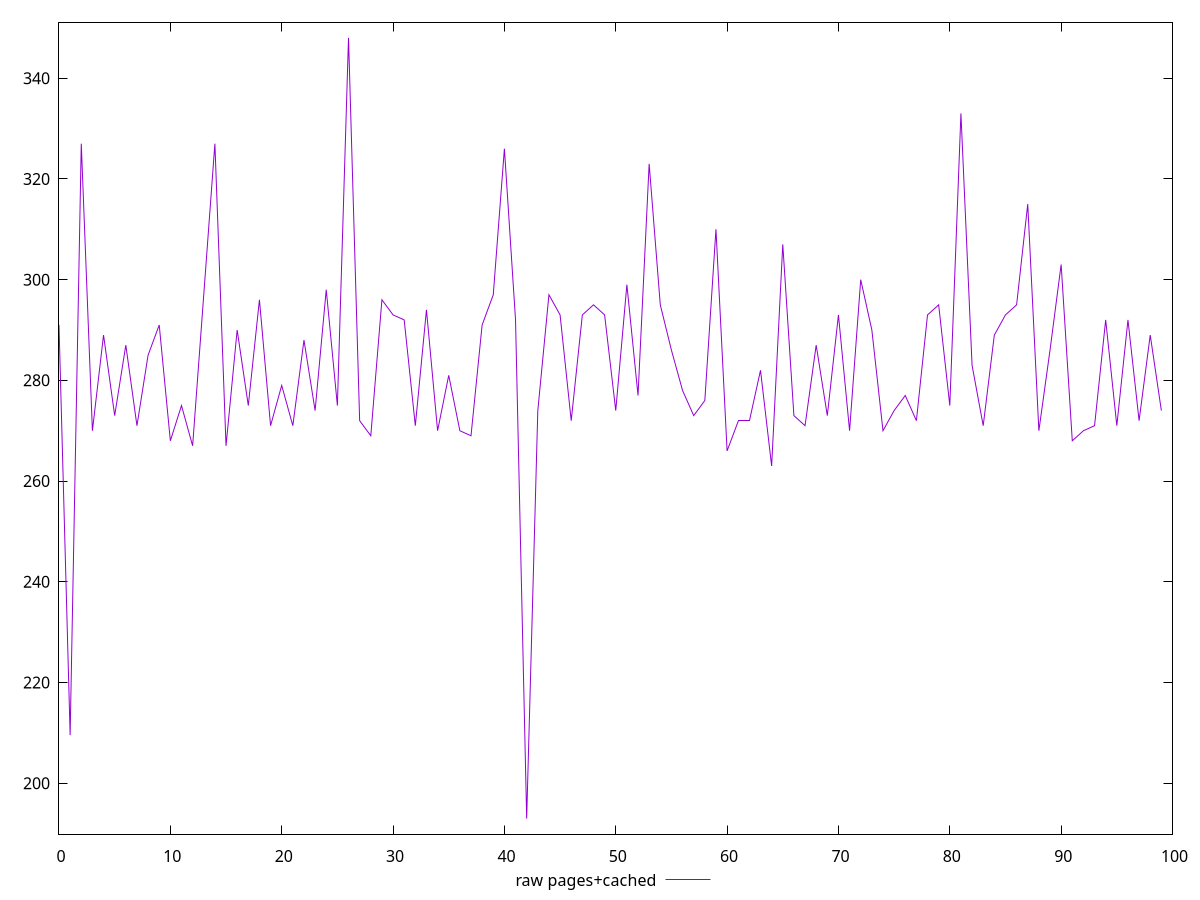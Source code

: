 $_rawPagesCached <<EOF
291
209.5635000000002
327
270
289
272.99999999999727
286.9999999999991
270.9999999999982
284.9999999999991
291
268
274.9999999999991
267
296.9999999999991
326.9999999999982
267
289.9999999999982
274.9999999999982
295.9999999999991
270.9999999999982
278.9999999999991
270.9999999999991
288
274
297.99999999999727
275
348
271.9999999999991
269
296
293
292
271
294
270.0000000000018
281
269.9999999999982
269.0000000000018
291
296.9999999999982
325.9999999999991
291.9999999999982
193.0000000000009
274
297
293.0000000000009
271.9999999999982
293
295
292.9999999999991
273.9999999999982
298.9999999999991
276.9999999999991
323
295
285.9999999999991
277.99999999999727
273
276
309.9999999999991
266
272
271.9999999999991
282
262.99999999999727
306.9999999999982
273.0000000000009
271
287
273
293
270
299.9999999999982
290
270
274
277
272
293.0000000000018
295
274.9999999999982
333
282.9999999999991
270.9999999999982
289
293.0000000000018
294.9999999999991
315
270
286
303
268.0000000000018
269.9999999999982
270.9999999999982
292.0000000000018
271
292.0000000000009
272
288.9999999999991
274
EOF
set key outside below
set terminal pngcairo
set output "report_00005_2020-11-02T22-26-11.212Z/total-blocking-time/pages+cached//raw.png"
set yrange [189.90000000000092:351.09999999999997]
plot $_rawPagesCached title "raw pages+cached" with line ,